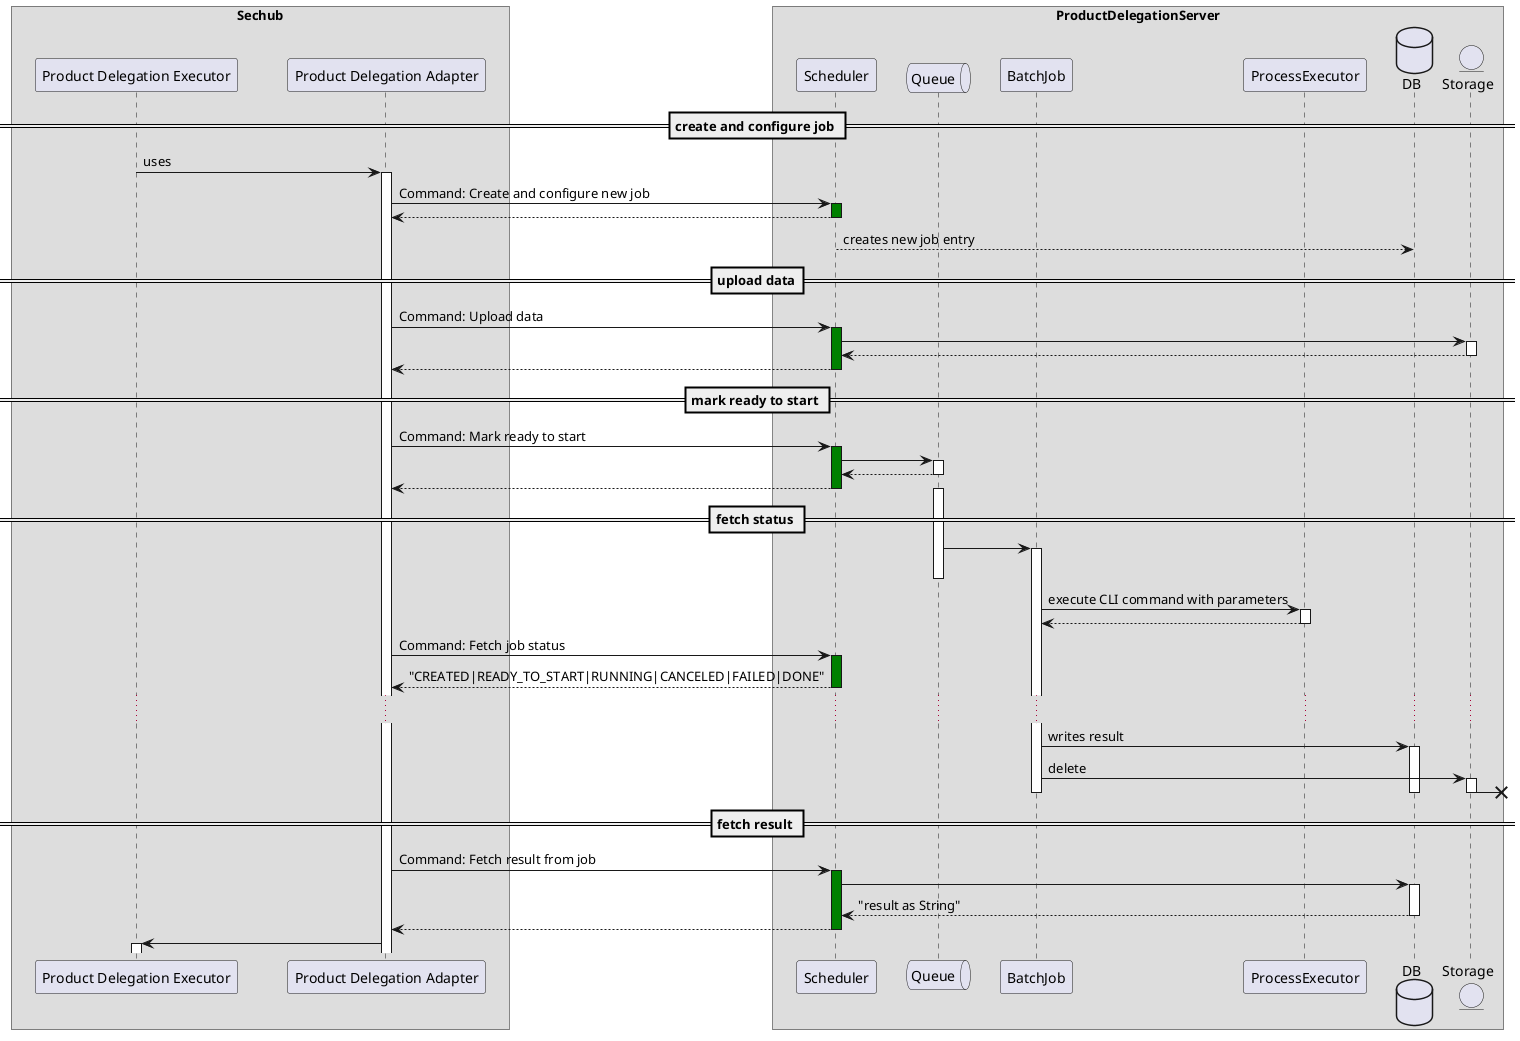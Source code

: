 ' SPDX-License-Identifier: MIT
@startuml 

skinparam ParticipantPadding 20
skinparam BoxPadding 10


box "Sechub"
    participant Executor as "Product Delegation Executor"
    participant Adapter as "Product Delegation Adapter"
end box

box "ProductDelegationServer"
    participant Scheduler
    queue Queue
    participant BatchJob
    participant ProcessExecutor
    
    database DB
    entity Storage
 
end box
autoactivate on
== create and configure job ==
Executor -> Adapter: uses
Adapter -> Scheduler #green : Command: Create and configure new job 
return
Scheduler --> DB : creates new job entry


== upload data==
Adapter -> Scheduler #green : Command: Upload data
Scheduler -> Storage
return
return

== mark ready to start ==
Adapter -> Scheduler #green : Command: Mark ready to start
Scheduler -> Queue
return
return

== fetch status ==
activate Queue
Queue -> BatchJob
deactivate Queue
BatchJob -> ProcessExecutor : execute CLI command with parameters
return

Adapter -> Scheduler #green : Command: Fetch job status
return "CREATED|READY_TO_START|RUNNING|CANCELED|FAILED|DONE"
...
BatchJob -> DB: writes result
BatchJob -> Storage: delete
Storage ->x]

deactivate Storage
deactivate DB
deactivate BatchJob

== fetch result ==
Adapter -> Scheduler #green : Command: Fetch result from job

Scheduler -> DB
return "result as String"

return
Adapter -> Executor



@enduml 